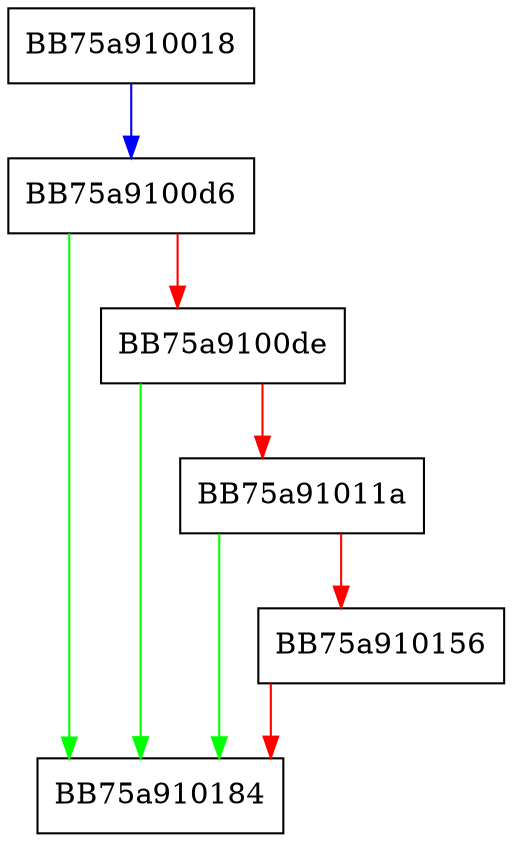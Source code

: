 digraph configure {
  node [shape="box"];
  graph [splines=ortho];
  BB75a910018 -> BB75a9100d6 [color="blue"];
  BB75a9100d6 -> BB75a910184 [color="green"];
  BB75a9100d6 -> BB75a9100de [color="red"];
  BB75a9100de -> BB75a910184 [color="green"];
  BB75a9100de -> BB75a91011a [color="red"];
  BB75a91011a -> BB75a910184 [color="green"];
  BB75a91011a -> BB75a910156 [color="red"];
  BB75a910156 -> BB75a910184 [color="red"];
}